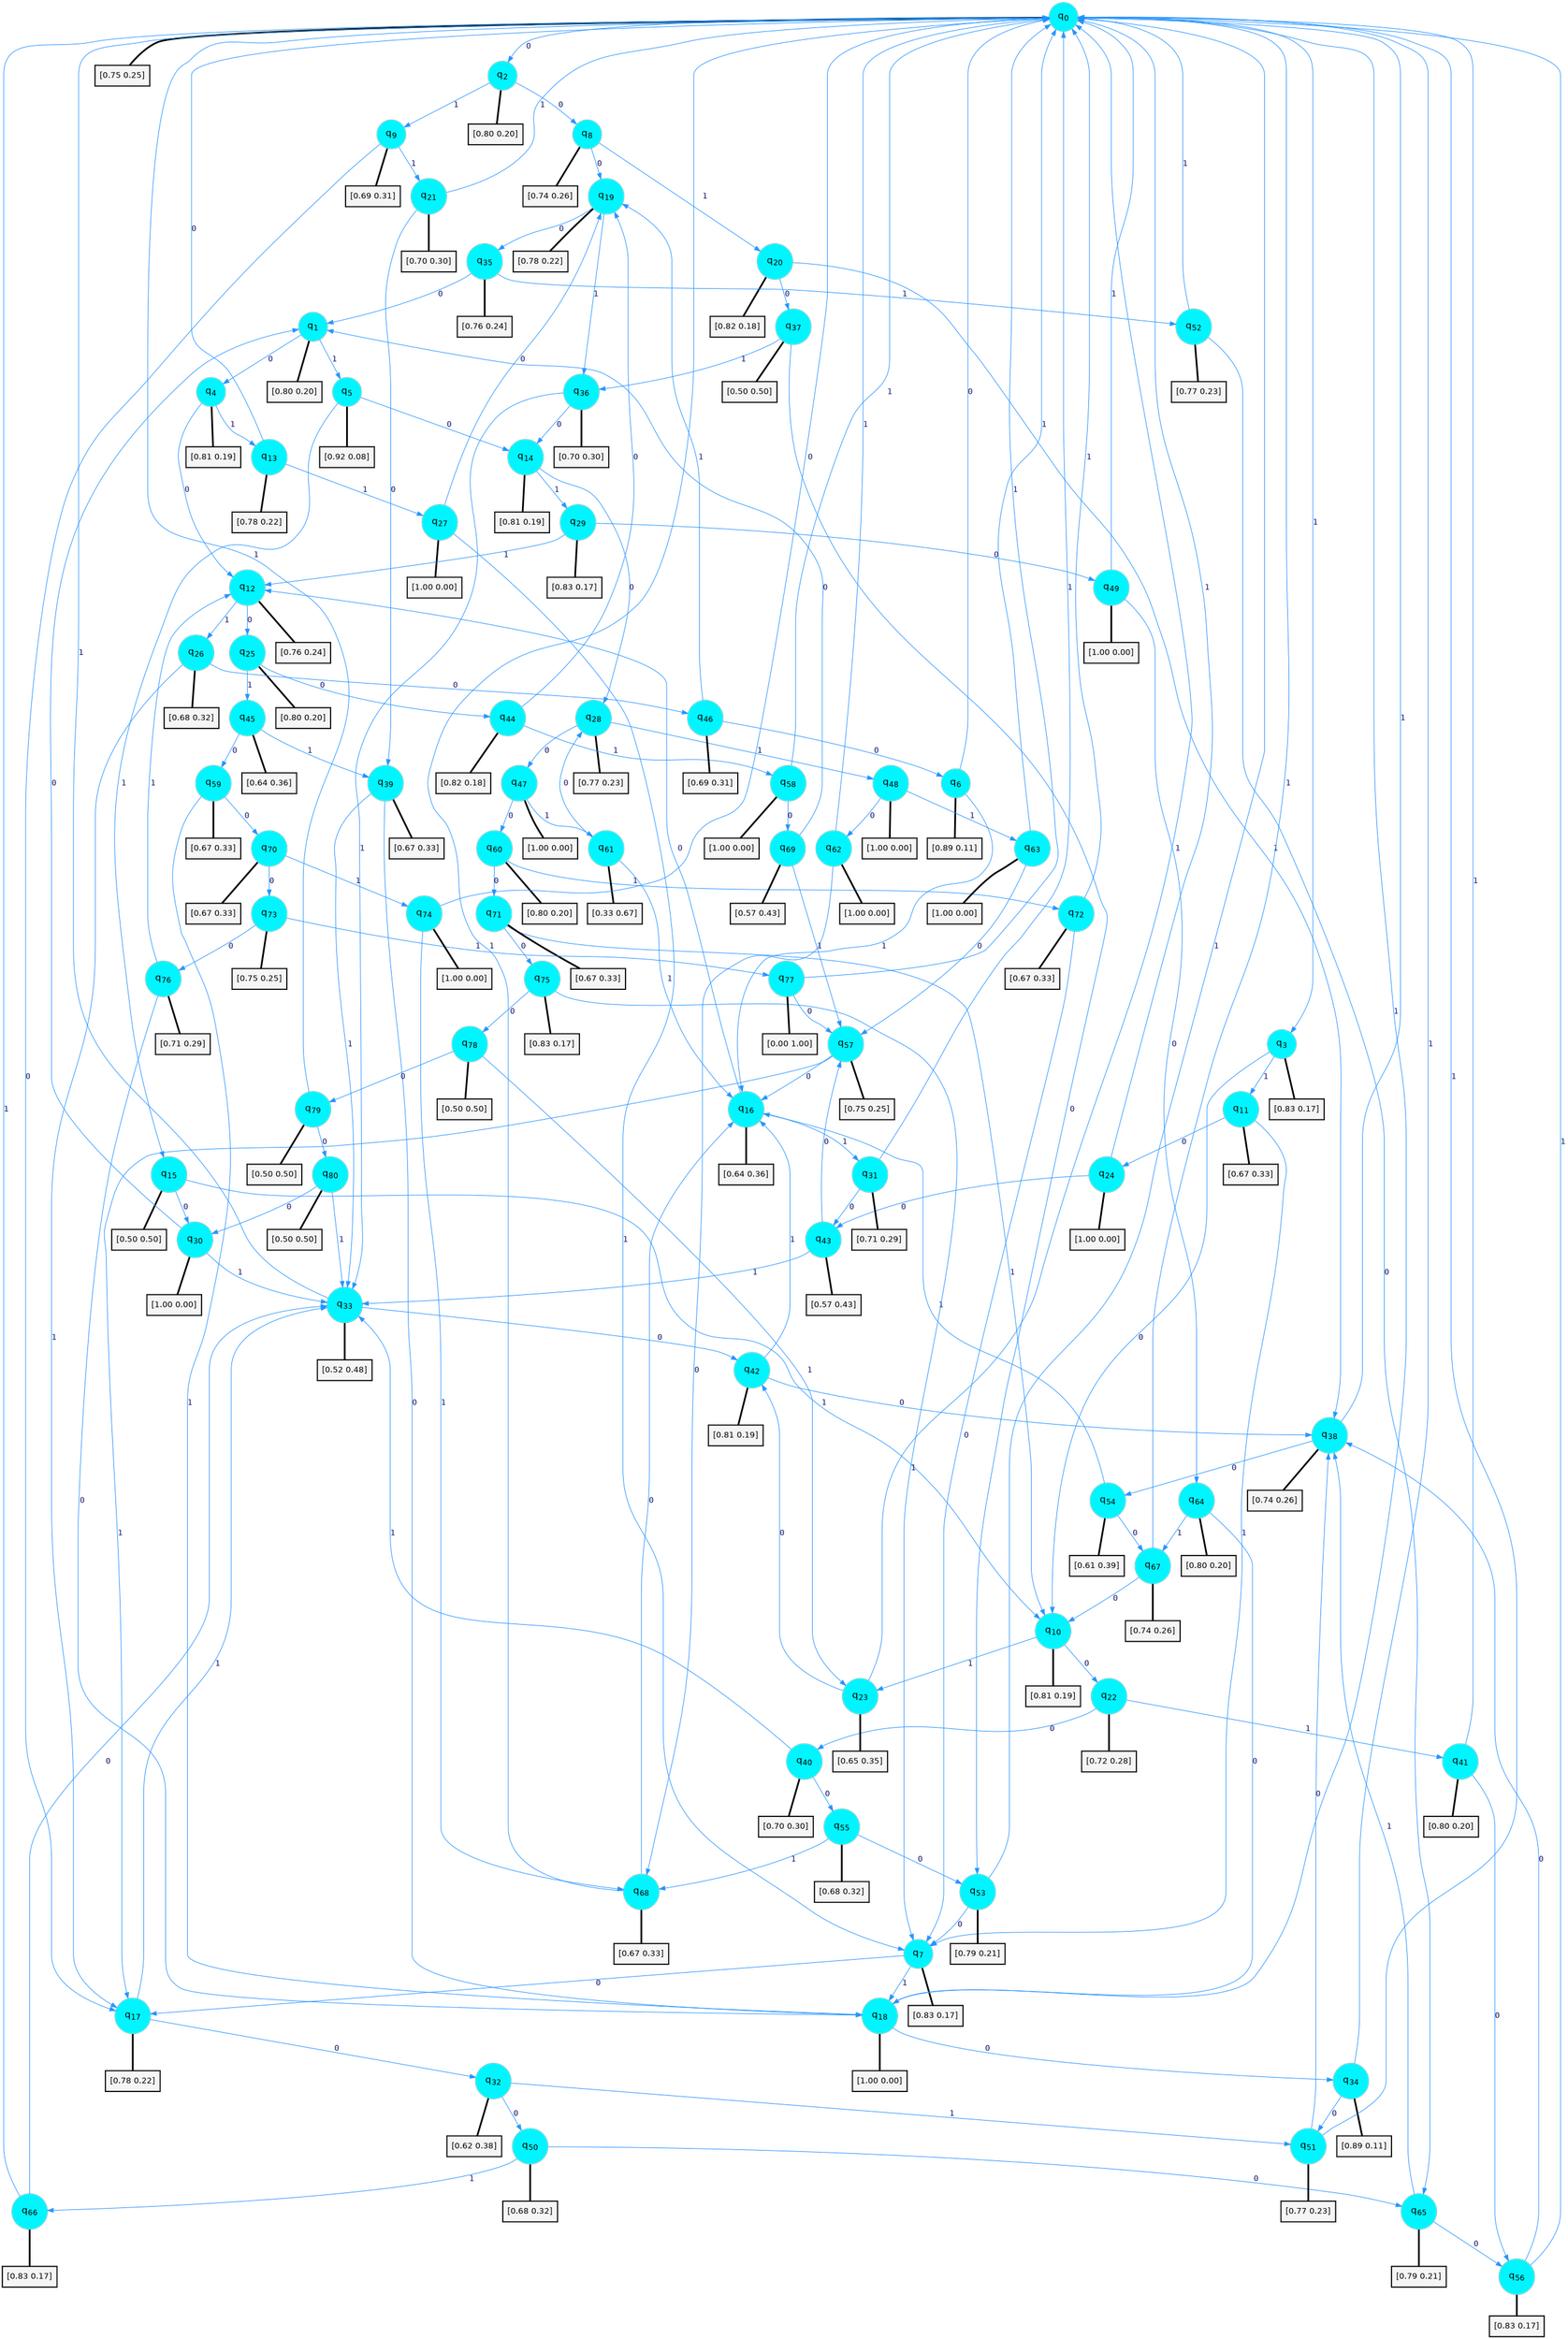 digraph G {
graph [
bgcolor=transparent, dpi=300, rankdir=TD, size="40,25"];
node [
color=gray, fillcolor=turquoise1, fontcolor=black, fontname=Helvetica, fontsize=16, fontweight=bold, shape=circle, style=filled];
edge [
arrowsize=1, color=dodgerblue1, fontcolor=midnightblue, fontname=courier, fontweight=bold, penwidth=1, style=solid, weight=20];
0[label=<q<SUB>0</SUB>>];
1[label=<q<SUB>1</SUB>>];
2[label=<q<SUB>2</SUB>>];
3[label=<q<SUB>3</SUB>>];
4[label=<q<SUB>4</SUB>>];
5[label=<q<SUB>5</SUB>>];
6[label=<q<SUB>6</SUB>>];
7[label=<q<SUB>7</SUB>>];
8[label=<q<SUB>8</SUB>>];
9[label=<q<SUB>9</SUB>>];
10[label=<q<SUB>10</SUB>>];
11[label=<q<SUB>11</SUB>>];
12[label=<q<SUB>12</SUB>>];
13[label=<q<SUB>13</SUB>>];
14[label=<q<SUB>14</SUB>>];
15[label=<q<SUB>15</SUB>>];
16[label=<q<SUB>16</SUB>>];
17[label=<q<SUB>17</SUB>>];
18[label=<q<SUB>18</SUB>>];
19[label=<q<SUB>19</SUB>>];
20[label=<q<SUB>20</SUB>>];
21[label=<q<SUB>21</SUB>>];
22[label=<q<SUB>22</SUB>>];
23[label=<q<SUB>23</SUB>>];
24[label=<q<SUB>24</SUB>>];
25[label=<q<SUB>25</SUB>>];
26[label=<q<SUB>26</SUB>>];
27[label=<q<SUB>27</SUB>>];
28[label=<q<SUB>28</SUB>>];
29[label=<q<SUB>29</SUB>>];
30[label=<q<SUB>30</SUB>>];
31[label=<q<SUB>31</SUB>>];
32[label=<q<SUB>32</SUB>>];
33[label=<q<SUB>33</SUB>>];
34[label=<q<SUB>34</SUB>>];
35[label=<q<SUB>35</SUB>>];
36[label=<q<SUB>36</SUB>>];
37[label=<q<SUB>37</SUB>>];
38[label=<q<SUB>38</SUB>>];
39[label=<q<SUB>39</SUB>>];
40[label=<q<SUB>40</SUB>>];
41[label=<q<SUB>41</SUB>>];
42[label=<q<SUB>42</SUB>>];
43[label=<q<SUB>43</SUB>>];
44[label=<q<SUB>44</SUB>>];
45[label=<q<SUB>45</SUB>>];
46[label=<q<SUB>46</SUB>>];
47[label=<q<SUB>47</SUB>>];
48[label=<q<SUB>48</SUB>>];
49[label=<q<SUB>49</SUB>>];
50[label=<q<SUB>50</SUB>>];
51[label=<q<SUB>51</SUB>>];
52[label=<q<SUB>52</SUB>>];
53[label=<q<SUB>53</SUB>>];
54[label=<q<SUB>54</SUB>>];
55[label=<q<SUB>55</SUB>>];
56[label=<q<SUB>56</SUB>>];
57[label=<q<SUB>57</SUB>>];
58[label=<q<SUB>58</SUB>>];
59[label=<q<SUB>59</SUB>>];
60[label=<q<SUB>60</SUB>>];
61[label=<q<SUB>61</SUB>>];
62[label=<q<SUB>62</SUB>>];
63[label=<q<SUB>63</SUB>>];
64[label=<q<SUB>64</SUB>>];
65[label=<q<SUB>65</SUB>>];
66[label=<q<SUB>66</SUB>>];
67[label=<q<SUB>67</SUB>>];
68[label=<q<SUB>68</SUB>>];
69[label=<q<SUB>69</SUB>>];
70[label=<q<SUB>70</SUB>>];
71[label=<q<SUB>71</SUB>>];
72[label=<q<SUB>72</SUB>>];
73[label=<q<SUB>73</SUB>>];
74[label=<q<SUB>74</SUB>>];
75[label=<q<SUB>75</SUB>>];
76[label=<q<SUB>76</SUB>>];
77[label=<q<SUB>77</SUB>>];
78[label=<q<SUB>78</SUB>>];
79[label=<q<SUB>79</SUB>>];
80[label=<q<SUB>80</SUB>>];
81[label="[0.75 0.25]", shape=box,fontcolor=black, fontname=Helvetica, fontsize=14, penwidth=2, fillcolor=whitesmoke,color=black];
82[label="[0.80 0.20]", shape=box,fontcolor=black, fontname=Helvetica, fontsize=14, penwidth=2, fillcolor=whitesmoke,color=black];
83[label="[0.80 0.20]", shape=box,fontcolor=black, fontname=Helvetica, fontsize=14, penwidth=2, fillcolor=whitesmoke,color=black];
84[label="[0.83 0.17]", shape=box,fontcolor=black, fontname=Helvetica, fontsize=14, penwidth=2, fillcolor=whitesmoke,color=black];
85[label="[0.81 0.19]", shape=box,fontcolor=black, fontname=Helvetica, fontsize=14, penwidth=2, fillcolor=whitesmoke,color=black];
86[label="[0.92 0.08]", shape=box,fontcolor=black, fontname=Helvetica, fontsize=14, penwidth=2, fillcolor=whitesmoke,color=black];
87[label="[0.89 0.11]", shape=box,fontcolor=black, fontname=Helvetica, fontsize=14, penwidth=2, fillcolor=whitesmoke,color=black];
88[label="[0.83 0.17]", shape=box,fontcolor=black, fontname=Helvetica, fontsize=14, penwidth=2, fillcolor=whitesmoke,color=black];
89[label="[0.74 0.26]", shape=box,fontcolor=black, fontname=Helvetica, fontsize=14, penwidth=2, fillcolor=whitesmoke,color=black];
90[label="[0.69 0.31]", shape=box,fontcolor=black, fontname=Helvetica, fontsize=14, penwidth=2, fillcolor=whitesmoke,color=black];
91[label="[0.81 0.19]", shape=box,fontcolor=black, fontname=Helvetica, fontsize=14, penwidth=2, fillcolor=whitesmoke,color=black];
92[label="[0.67 0.33]", shape=box,fontcolor=black, fontname=Helvetica, fontsize=14, penwidth=2, fillcolor=whitesmoke,color=black];
93[label="[0.76 0.24]", shape=box,fontcolor=black, fontname=Helvetica, fontsize=14, penwidth=2, fillcolor=whitesmoke,color=black];
94[label="[0.78 0.22]", shape=box,fontcolor=black, fontname=Helvetica, fontsize=14, penwidth=2, fillcolor=whitesmoke,color=black];
95[label="[0.81 0.19]", shape=box,fontcolor=black, fontname=Helvetica, fontsize=14, penwidth=2, fillcolor=whitesmoke,color=black];
96[label="[0.50 0.50]", shape=box,fontcolor=black, fontname=Helvetica, fontsize=14, penwidth=2, fillcolor=whitesmoke,color=black];
97[label="[0.64 0.36]", shape=box,fontcolor=black, fontname=Helvetica, fontsize=14, penwidth=2, fillcolor=whitesmoke,color=black];
98[label="[0.78 0.22]", shape=box,fontcolor=black, fontname=Helvetica, fontsize=14, penwidth=2, fillcolor=whitesmoke,color=black];
99[label="[1.00 0.00]", shape=box,fontcolor=black, fontname=Helvetica, fontsize=14, penwidth=2, fillcolor=whitesmoke,color=black];
100[label="[0.78 0.22]", shape=box,fontcolor=black, fontname=Helvetica, fontsize=14, penwidth=2, fillcolor=whitesmoke,color=black];
101[label="[0.82 0.18]", shape=box,fontcolor=black, fontname=Helvetica, fontsize=14, penwidth=2, fillcolor=whitesmoke,color=black];
102[label="[0.70 0.30]", shape=box,fontcolor=black, fontname=Helvetica, fontsize=14, penwidth=2, fillcolor=whitesmoke,color=black];
103[label="[0.72 0.28]", shape=box,fontcolor=black, fontname=Helvetica, fontsize=14, penwidth=2, fillcolor=whitesmoke,color=black];
104[label="[0.65 0.35]", shape=box,fontcolor=black, fontname=Helvetica, fontsize=14, penwidth=2, fillcolor=whitesmoke,color=black];
105[label="[1.00 0.00]", shape=box,fontcolor=black, fontname=Helvetica, fontsize=14, penwidth=2, fillcolor=whitesmoke,color=black];
106[label="[0.80 0.20]", shape=box,fontcolor=black, fontname=Helvetica, fontsize=14, penwidth=2, fillcolor=whitesmoke,color=black];
107[label="[0.68 0.32]", shape=box,fontcolor=black, fontname=Helvetica, fontsize=14, penwidth=2, fillcolor=whitesmoke,color=black];
108[label="[1.00 0.00]", shape=box,fontcolor=black, fontname=Helvetica, fontsize=14, penwidth=2, fillcolor=whitesmoke,color=black];
109[label="[0.77 0.23]", shape=box,fontcolor=black, fontname=Helvetica, fontsize=14, penwidth=2, fillcolor=whitesmoke,color=black];
110[label="[0.83 0.17]", shape=box,fontcolor=black, fontname=Helvetica, fontsize=14, penwidth=2, fillcolor=whitesmoke,color=black];
111[label="[1.00 0.00]", shape=box,fontcolor=black, fontname=Helvetica, fontsize=14, penwidth=2, fillcolor=whitesmoke,color=black];
112[label="[0.71 0.29]", shape=box,fontcolor=black, fontname=Helvetica, fontsize=14, penwidth=2, fillcolor=whitesmoke,color=black];
113[label="[0.62 0.38]", shape=box,fontcolor=black, fontname=Helvetica, fontsize=14, penwidth=2, fillcolor=whitesmoke,color=black];
114[label="[0.52 0.48]", shape=box,fontcolor=black, fontname=Helvetica, fontsize=14, penwidth=2, fillcolor=whitesmoke,color=black];
115[label="[0.89 0.11]", shape=box,fontcolor=black, fontname=Helvetica, fontsize=14, penwidth=2, fillcolor=whitesmoke,color=black];
116[label="[0.76 0.24]", shape=box,fontcolor=black, fontname=Helvetica, fontsize=14, penwidth=2, fillcolor=whitesmoke,color=black];
117[label="[0.70 0.30]", shape=box,fontcolor=black, fontname=Helvetica, fontsize=14, penwidth=2, fillcolor=whitesmoke,color=black];
118[label="[0.50 0.50]", shape=box,fontcolor=black, fontname=Helvetica, fontsize=14, penwidth=2, fillcolor=whitesmoke,color=black];
119[label="[0.74 0.26]", shape=box,fontcolor=black, fontname=Helvetica, fontsize=14, penwidth=2, fillcolor=whitesmoke,color=black];
120[label="[0.67 0.33]", shape=box,fontcolor=black, fontname=Helvetica, fontsize=14, penwidth=2, fillcolor=whitesmoke,color=black];
121[label="[0.70 0.30]", shape=box,fontcolor=black, fontname=Helvetica, fontsize=14, penwidth=2, fillcolor=whitesmoke,color=black];
122[label="[0.80 0.20]", shape=box,fontcolor=black, fontname=Helvetica, fontsize=14, penwidth=2, fillcolor=whitesmoke,color=black];
123[label="[0.81 0.19]", shape=box,fontcolor=black, fontname=Helvetica, fontsize=14, penwidth=2, fillcolor=whitesmoke,color=black];
124[label="[0.57 0.43]", shape=box,fontcolor=black, fontname=Helvetica, fontsize=14, penwidth=2, fillcolor=whitesmoke,color=black];
125[label="[0.82 0.18]", shape=box,fontcolor=black, fontname=Helvetica, fontsize=14, penwidth=2, fillcolor=whitesmoke,color=black];
126[label="[0.64 0.36]", shape=box,fontcolor=black, fontname=Helvetica, fontsize=14, penwidth=2, fillcolor=whitesmoke,color=black];
127[label="[0.69 0.31]", shape=box,fontcolor=black, fontname=Helvetica, fontsize=14, penwidth=2, fillcolor=whitesmoke,color=black];
128[label="[1.00 0.00]", shape=box,fontcolor=black, fontname=Helvetica, fontsize=14, penwidth=2, fillcolor=whitesmoke,color=black];
129[label="[1.00 0.00]", shape=box,fontcolor=black, fontname=Helvetica, fontsize=14, penwidth=2, fillcolor=whitesmoke,color=black];
130[label="[1.00 0.00]", shape=box,fontcolor=black, fontname=Helvetica, fontsize=14, penwidth=2, fillcolor=whitesmoke,color=black];
131[label="[0.68 0.32]", shape=box,fontcolor=black, fontname=Helvetica, fontsize=14, penwidth=2, fillcolor=whitesmoke,color=black];
132[label="[0.77 0.23]", shape=box,fontcolor=black, fontname=Helvetica, fontsize=14, penwidth=2, fillcolor=whitesmoke,color=black];
133[label="[0.77 0.23]", shape=box,fontcolor=black, fontname=Helvetica, fontsize=14, penwidth=2, fillcolor=whitesmoke,color=black];
134[label="[0.79 0.21]", shape=box,fontcolor=black, fontname=Helvetica, fontsize=14, penwidth=2, fillcolor=whitesmoke,color=black];
135[label="[0.61 0.39]", shape=box,fontcolor=black, fontname=Helvetica, fontsize=14, penwidth=2, fillcolor=whitesmoke,color=black];
136[label="[0.68 0.32]", shape=box,fontcolor=black, fontname=Helvetica, fontsize=14, penwidth=2, fillcolor=whitesmoke,color=black];
137[label="[0.83 0.17]", shape=box,fontcolor=black, fontname=Helvetica, fontsize=14, penwidth=2, fillcolor=whitesmoke,color=black];
138[label="[0.75 0.25]", shape=box,fontcolor=black, fontname=Helvetica, fontsize=14, penwidth=2, fillcolor=whitesmoke,color=black];
139[label="[1.00 0.00]", shape=box,fontcolor=black, fontname=Helvetica, fontsize=14, penwidth=2, fillcolor=whitesmoke,color=black];
140[label="[0.67 0.33]", shape=box,fontcolor=black, fontname=Helvetica, fontsize=14, penwidth=2, fillcolor=whitesmoke,color=black];
141[label="[0.80 0.20]", shape=box,fontcolor=black, fontname=Helvetica, fontsize=14, penwidth=2, fillcolor=whitesmoke,color=black];
142[label="[0.33 0.67]", shape=box,fontcolor=black, fontname=Helvetica, fontsize=14, penwidth=2, fillcolor=whitesmoke,color=black];
143[label="[1.00 0.00]", shape=box,fontcolor=black, fontname=Helvetica, fontsize=14, penwidth=2, fillcolor=whitesmoke,color=black];
144[label="[1.00 0.00]", shape=box,fontcolor=black, fontname=Helvetica, fontsize=14, penwidth=2, fillcolor=whitesmoke,color=black];
145[label="[0.80 0.20]", shape=box,fontcolor=black, fontname=Helvetica, fontsize=14, penwidth=2, fillcolor=whitesmoke,color=black];
146[label="[0.79 0.21]", shape=box,fontcolor=black, fontname=Helvetica, fontsize=14, penwidth=2, fillcolor=whitesmoke,color=black];
147[label="[0.83 0.17]", shape=box,fontcolor=black, fontname=Helvetica, fontsize=14, penwidth=2, fillcolor=whitesmoke,color=black];
148[label="[0.74 0.26]", shape=box,fontcolor=black, fontname=Helvetica, fontsize=14, penwidth=2, fillcolor=whitesmoke,color=black];
149[label="[0.67 0.33]", shape=box,fontcolor=black, fontname=Helvetica, fontsize=14, penwidth=2, fillcolor=whitesmoke,color=black];
150[label="[0.57 0.43]", shape=box,fontcolor=black, fontname=Helvetica, fontsize=14, penwidth=2, fillcolor=whitesmoke,color=black];
151[label="[0.67 0.33]", shape=box,fontcolor=black, fontname=Helvetica, fontsize=14, penwidth=2, fillcolor=whitesmoke,color=black];
152[label="[0.67 0.33]", shape=box,fontcolor=black, fontname=Helvetica, fontsize=14, penwidth=2, fillcolor=whitesmoke,color=black];
153[label="[0.67 0.33]", shape=box,fontcolor=black, fontname=Helvetica, fontsize=14, penwidth=2, fillcolor=whitesmoke,color=black];
154[label="[0.75 0.25]", shape=box,fontcolor=black, fontname=Helvetica, fontsize=14, penwidth=2, fillcolor=whitesmoke,color=black];
155[label="[1.00 0.00]", shape=box,fontcolor=black, fontname=Helvetica, fontsize=14, penwidth=2, fillcolor=whitesmoke,color=black];
156[label="[0.83 0.17]", shape=box,fontcolor=black, fontname=Helvetica, fontsize=14, penwidth=2, fillcolor=whitesmoke,color=black];
157[label="[0.71 0.29]", shape=box,fontcolor=black, fontname=Helvetica, fontsize=14, penwidth=2, fillcolor=whitesmoke,color=black];
158[label="[0.00 1.00]", shape=box,fontcolor=black, fontname=Helvetica, fontsize=14, penwidth=2, fillcolor=whitesmoke,color=black];
159[label="[0.50 0.50]", shape=box,fontcolor=black, fontname=Helvetica, fontsize=14, penwidth=2, fillcolor=whitesmoke,color=black];
160[label="[0.50 0.50]", shape=box,fontcolor=black, fontname=Helvetica, fontsize=14, penwidth=2, fillcolor=whitesmoke,color=black];
161[label="[0.50 0.50]", shape=box,fontcolor=black, fontname=Helvetica, fontsize=14, penwidth=2, fillcolor=whitesmoke,color=black];
0->2 [label=0];
0->3 [label=1];
0->81 [arrowhead=none, penwidth=3,color=black];
1->4 [label=0];
1->5 [label=1];
1->82 [arrowhead=none, penwidth=3,color=black];
2->8 [label=0];
2->9 [label=1];
2->83 [arrowhead=none, penwidth=3,color=black];
3->10 [label=0];
3->11 [label=1];
3->84 [arrowhead=none, penwidth=3,color=black];
4->12 [label=0];
4->13 [label=1];
4->85 [arrowhead=none, penwidth=3,color=black];
5->14 [label=0];
5->15 [label=1];
5->86 [arrowhead=none, penwidth=3,color=black];
6->0 [label=0];
6->16 [label=1];
6->87 [arrowhead=none, penwidth=3,color=black];
7->17 [label=0];
7->18 [label=1];
7->88 [arrowhead=none, penwidth=3,color=black];
8->19 [label=0];
8->20 [label=1];
8->89 [arrowhead=none, penwidth=3,color=black];
9->17 [label=0];
9->21 [label=1];
9->90 [arrowhead=none, penwidth=3,color=black];
10->22 [label=0];
10->23 [label=1];
10->91 [arrowhead=none, penwidth=3,color=black];
11->24 [label=0];
11->7 [label=1];
11->92 [arrowhead=none, penwidth=3,color=black];
12->25 [label=0];
12->26 [label=1];
12->93 [arrowhead=none, penwidth=3,color=black];
13->0 [label=0];
13->27 [label=1];
13->94 [arrowhead=none, penwidth=3,color=black];
14->28 [label=0];
14->29 [label=1];
14->95 [arrowhead=none, penwidth=3,color=black];
15->30 [label=0];
15->10 [label=1];
15->96 [arrowhead=none, penwidth=3,color=black];
16->12 [label=0];
16->31 [label=1];
16->97 [arrowhead=none, penwidth=3,color=black];
17->32 [label=0];
17->33 [label=1];
17->98 [arrowhead=none, penwidth=3,color=black];
18->34 [label=0];
18->0 [label=1];
18->99 [arrowhead=none, penwidth=3,color=black];
19->35 [label=0];
19->36 [label=1];
19->100 [arrowhead=none, penwidth=3,color=black];
20->37 [label=0];
20->38 [label=1];
20->101 [arrowhead=none, penwidth=3,color=black];
21->39 [label=0];
21->0 [label=1];
21->102 [arrowhead=none, penwidth=3,color=black];
22->40 [label=0];
22->41 [label=1];
22->103 [arrowhead=none, penwidth=3,color=black];
23->42 [label=0];
23->0 [label=1];
23->104 [arrowhead=none, penwidth=3,color=black];
24->43 [label=0];
24->0 [label=1];
24->105 [arrowhead=none, penwidth=3,color=black];
25->44 [label=0];
25->45 [label=1];
25->106 [arrowhead=none, penwidth=3,color=black];
26->46 [label=0];
26->17 [label=1];
26->107 [arrowhead=none, penwidth=3,color=black];
27->19 [label=0];
27->7 [label=1];
27->108 [arrowhead=none, penwidth=3,color=black];
28->47 [label=0];
28->48 [label=1];
28->109 [arrowhead=none, penwidth=3,color=black];
29->49 [label=0];
29->12 [label=1];
29->110 [arrowhead=none, penwidth=3,color=black];
30->1 [label=0];
30->33 [label=1];
30->111 [arrowhead=none, penwidth=3,color=black];
31->43 [label=0];
31->0 [label=1];
31->112 [arrowhead=none, penwidth=3,color=black];
32->50 [label=0];
32->51 [label=1];
32->113 [arrowhead=none, penwidth=3,color=black];
33->42 [label=0];
33->0 [label=1];
33->114 [arrowhead=none, penwidth=3,color=black];
34->51 [label=0];
34->0 [label=1];
34->115 [arrowhead=none, penwidth=3,color=black];
35->1 [label=0];
35->52 [label=1];
35->116 [arrowhead=none, penwidth=3,color=black];
36->14 [label=0];
36->33 [label=1];
36->117 [arrowhead=none, penwidth=3,color=black];
37->53 [label=0];
37->36 [label=1];
37->118 [arrowhead=none, penwidth=3,color=black];
38->54 [label=0];
38->0 [label=1];
38->119 [arrowhead=none, penwidth=3,color=black];
39->18 [label=0];
39->33 [label=1];
39->120 [arrowhead=none, penwidth=3,color=black];
40->55 [label=0];
40->33 [label=1];
40->121 [arrowhead=none, penwidth=3,color=black];
41->56 [label=0];
41->0 [label=1];
41->122 [arrowhead=none, penwidth=3,color=black];
42->38 [label=0];
42->16 [label=1];
42->123 [arrowhead=none, penwidth=3,color=black];
43->57 [label=0];
43->33 [label=1];
43->124 [arrowhead=none, penwidth=3,color=black];
44->19 [label=0];
44->58 [label=1];
44->125 [arrowhead=none, penwidth=3,color=black];
45->59 [label=0];
45->39 [label=1];
45->126 [arrowhead=none, penwidth=3,color=black];
46->6 [label=0];
46->19 [label=1];
46->127 [arrowhead=none, penwidth=3,color=black];
47->60 [label=0];
47->61 [label=1];
47->128 [arrowhead=none, penwidth=3,color=black];
48->62 [label=0];
48->63 [label=1];
48->129 [arrowhead=none, penwidth=3,color=black];
49->64 [label=0];
49->0 [label=1];
49->130 [arrowhead=none, penwidth=3,color=black];
50->65 [label=0];
50->66 [label=1];
50->131 [arrowhead=none, penwidth=3,color=black];
51->38 [label=0];
51->0 [label=1];
51->132 [arrowhead=none, penwidth=3,color=black];
52->65 [label=0];
52->0 [label=1];
52->133 [arrowhead=none, penwidth=3,color=black];
53->7 [label=0];
53->0 [label=1];
53->134 [arrowhead=none, penwidth=3,color=black];
54->67 [label=0];
54->16 [label=1];
54->135 [arrowhead=none, penwidth=3,color=black];
55->53 [label=0];
55->68 [label=1];
55->136 [arrowhead=none, penwidth=3,color=black];
56->38 [label=0];
56->0 [label=1];
56->137 [arrowhead=none, penwidth=3,color=black];
57->16 [label=0];
57->17 [label=1];
57->138 [arrowhead=none, penwidth=3,color=black];
58->69 [label=0];
58->0 [label=1];
58->139 [arrowhead=none, penwidth=3,color=black];
59->70 [label=0];
59->18 [label=1];
59->140 [arrowhead=none, penwidth=3,color=black];
60->71 [label=0];
60->72 [label=1];
60->141 [arrowhead=none, penwidth=3,color=black];
61->28 [label=0];
61->16 [label=1];
61->142 [arrowhead=none, penwidth=3,color=black];
62->68 [label=0];
62->0 [label=1];
62->143 [arrowhead=none, penwidth=3,color=black];
63->57 [label=0];
63->0 [label=1];
63->144 [arrowhead=none, penwidth=3,color=black];
64->18 [label=0];
64->67 [label=1];
64->145 [arrowhead=none, penwidth=3,color=black];
65->56 [label=0];
65->38 [label=1];
65->146 [arrowhead=none, penwidth=3,color=black];
66->33 [label=0];
66->0 [label=1];
66->147 [arrowhead=none, penwidth=3,color=black];
67->10 [label=0];
67->0 [label=1];
67->148 [arrowhead=none, penwidth=3,color=black];
68->16 [label=0];
68->0 [label=1];
68->149 [arrowhead=none, penwidth=3,color=black];
69->1 [label=0];
69->57 [label=1];
69->150 [arrowhead=none, penwidth=3,color=black];
70->73 [label=0];
70->74 [label=1];
70->151 [arrowhead=none, penwidth=3,color=black];
71->75 [label=0];
71->10 [label=1];
71->152 [arrowhead=none, penwidth=3,color=black];
72->7 [label=0];
72->0 [label=1];
72->153 [arrowhead=none, penwidth=3,color=black];
73->76 [label=0];
73->77 [label=1];
73->154 [arrowhead=none, penwidth=3,color=black];
74->0 [label=0];
74->68 [label=1];
74->155 [arrowhead=none, penwidth=3,color=black];
75->78 [label=0];
75->7 [label=1];
75->156 [arrowhead=none, penwidth=3,color=black];
76->18 [label=0];
76->12 [label=1];
76->157 [arrowhead=none, penwidth=3,color=black];
77->57 [label=0];
77->0 [label=1];
77->158 [arrowhead=none, penwidth=3,color=black];
78->79 [label=0];
78->23 [label=1];
78->159 [arrowhead=none, penwidth=3,color=black];
79->80 [label=0];
79->0 [label=1];
79->160 [arrowhead=none, penwidth=3,color=black];
80->30 [label=0];
80->33 [label=1];
80->161 [arrowhead=none, penwidth=3,color=black];
}
